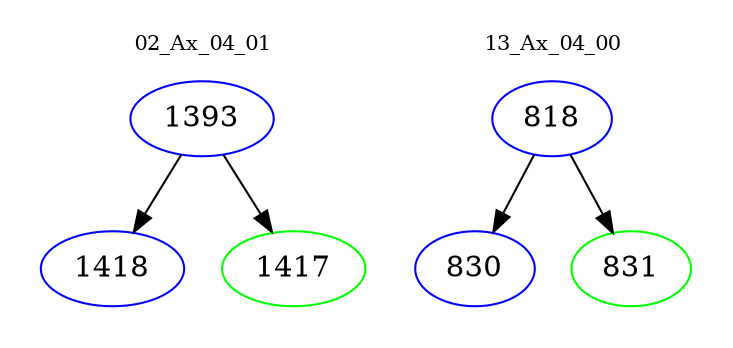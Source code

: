 digraph{
subgraph cluster_0 {
color = white
label = "02_Ax_04_01";
fontsize=10;
T0_1393 [label="1393", color="blue"]
T0_1393 -> T0_1418 [color="black"]
T0_1418 [label="1418", color="blue"]
T0_1393 -> T0_1417 [color="black"]
T0_1417 [label="1417", color="green"]
}
subgraph cluster_1 {
color = white
label = "13_Ax_04_00";
fontsize=10;
T1_818 [label="818", color="blue"]
T1_818 -> T1_830 [color="black"]
T1_830 [label="830", color="blue"]
T1_818 -> T1_831 [color="black"]
T1_831 [label="831", color="green"]
}
}
